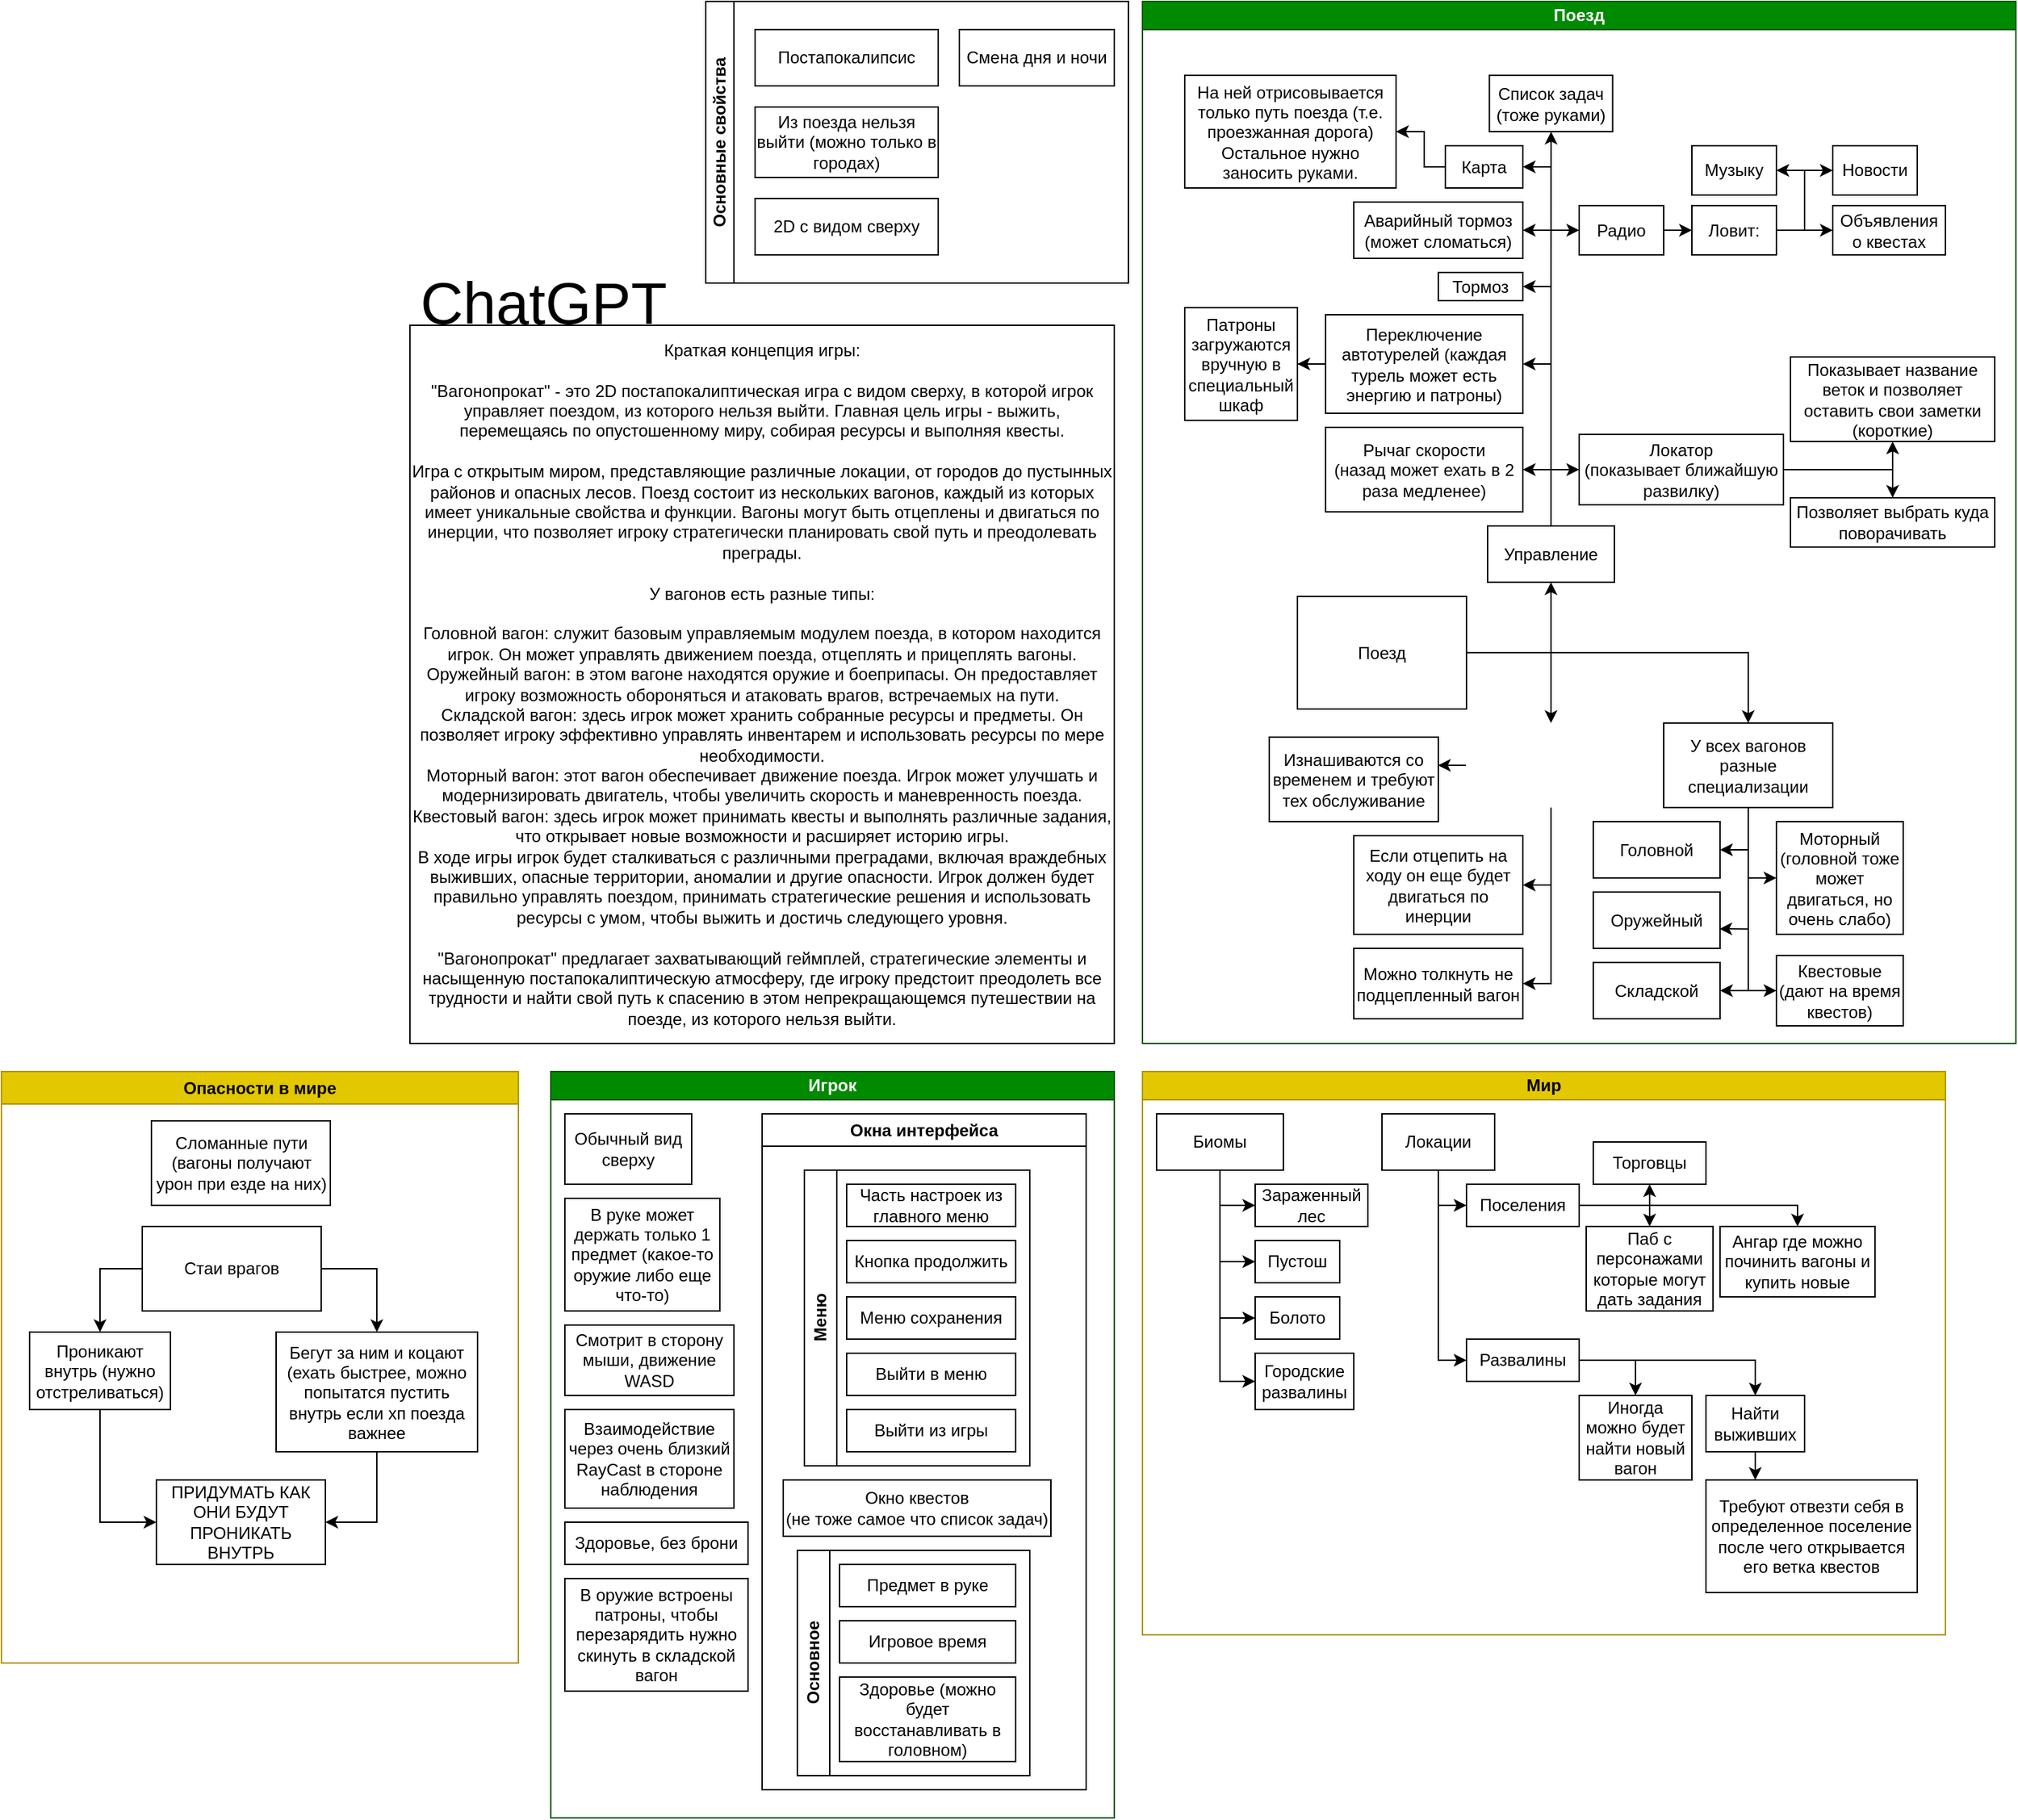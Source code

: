 <mxfile version="21.3.8" type="device">
  <diagram name="Страница 1" id="pmA3T12U0y29bctuCMmK">
    <mxGraphModel dx="2575" dy="939" grid="1" gridSize="10" guides="1" tooltips="1" connect="1" arrows="1" fold="1" page="1" pageScale="1" pageWidth="827" pageHeight="1169" math="0" shadow="0">
      <root>
        <mxCell id="0" />
        <mxCell id="1" parent="0" />
        <mxCell id="rNvYdbHAw4pMWTasqW2j-11" value="Основные свойства" style="swimlane;horizontal=0;whiteSpace=wrap;html=1;rounded=0;labelBackgroundColor=none;startSize=20;" parent="1" vertex="1">
          <mxGeometry x="-180" y="10" width="300" height="200" as="geometry">
            <mxRectangle x="-320" y="90" width="40" height="150" as="alternateBounds" />
          </mxGeometry>
        </mxCell>
        <mxCell id="rNvYdbHAw4pMWTasqW2j-3" value="Постапокалипсис" style="rounded=0;whiteSpace=wrap;html=1;labelBackgroundColor=none;" parent="rNvYdbHAw4pMWTasqW2j-11" vertex="1">
          <mxGeometry x="35" y="20" width="130" height="40" as="geometry" />
        </mxCell>
        <mxCell id="rNvYdbHAw4pMWTasqW2j-2" value="Из поезда нельзя выйти (можно только в городах)" style="rounded=0;whiteSpace=wrap;html=1;labelBackgroundColor=none;" parent="rNvYdbHAw4pMWTasqW2j-11" vertex="1">
          <mxGeometry x="35" y="75" width="130" height="50" as="geometry" />
        </mxCell>
        <mxCell id="rNvYdbHAw4pMWTasqW2j-1" value="2D с видом сверху" style="rounded=0;whiteSpace=wrap;html=1;labelBackgroundColor=none;" parent="rNvYdbHAw4pMWTasqW2j-11" vertex="1">
          <mxGeometry x="35" y="140" width="130" height="40" as="geometry" />
        </mxCell>
        <mxCell id="oGK1vq715rr8zdbcpzgk-31" value="Смена дня и ночи" style="rounded=0;whiteSpace=wrap;html=1;" vertex="1" parent="rNvYdbHAw4pMWTasqW2j-11">
          <mxGeometry x="180" y="20" width="110" height="40" as="geometry" />
        </mxCell>
        <mxCell id="rNvYdbHAw4pMWTasqW2j-29" value="Краткая концепция игры:&lt;br&gt;&lt;br&gt;&quot;Вагонопрокат&quot; - это 2D постапокалиптическая игра с видом сверху, в которой игрок управляет поездом, из которого нельзя выйти. Главная цель игры - выжить, перемещаясь по опустошенному миру, собирая ресурсы и выполняя квесты.&lt;br&gt;&lt;br&gt;Игра с открытым миром, представляющие различные локации, от городов до пустынных районов и опасных лесов. Поезд состоит из нескольких вагонов, каждый из которых имеет уникальные свойства и функции. Вагоны могут быть отцеплены и двигаться по инерции, что позволяет игроку стратегически планировать свой путь и преодолевать преграды.&lt;br&gt;&lt;br&gt;У вагонов есть разные типы:&lt;br&gt;&lt;br&gt;Головной вагон: служит базовым управляемым модулем поезда, в котором находится игрок. Он может управлять движением поезда, отцеплять и прицеплять вагоны.&lt;br&gt;Оружейный вагон: в этом вагоне находятся оружие и боеприпасы. Он предоставляет игроку возможность обороняться и атаковать врагов, встречаемых на пути.&lt;br&gt;Складской вагон: здесь игрок может хранить собранные ресурсы и предметы. Он позволяет игроку эффективно управлять инвентарем и использовать ресурсы по мере необходимости.&lt;br&gt;Моторный вагон: этот вагон обеспечивает движение поезда. Игрок может улучшать и модернизировать двигатель, чтобы увеличить скорость и маневренность поезда.&lt;br&gt;Квестовый вагон: здесь игрок может принимать квесты и выполнять различные задания, что открывает новые возможности и расширяет историю игры.&lt;br&gt;В ходе игры игрок будет сталкиваться с различными преградами, включая враждебных выживших, опасные территории, аномалии и другие опасности. Игрок должен будет правильно управлять поездом, принимать стратегические решения и использовать ресурсы с умом, чтобы выжить и достичь следующего уровня.&lt;br&gt;&lt;br&gt;&quot;Вагонопрокат&quot; предлагает захватывающий геймплей, стратегические элементы и насыщенную постапокалиптическую атмосферу, где игроку предстоит преодолеть все трудности и найти свой путь к спасению в этом непрекращающемся путешествии на поезде, из которого нельзя выйти." style="rounded=0;whiteSpace=wrap;html=1;labelBackgroundColor=none;" parent="1" vertex="1">
          <mxGeometry x="-390" y="240" width="500" height="510" as="geometry" />
        </mxCell>
        <mxCell id="iL3_-v2hUQOzqMEYbKNU-6" value="ChatGPT" style="text;html=1;strokeColor=none;fillColor=none;align=center;verticalAlign=middle;whiteSpace=wrap;rounded=0;fontSize=42;labelBackgroundColor=none;" parent="1" vertex="1">
          <mxGeometry x="-390" y="200" width="190" height="50" as="geometry" />
        </mxCell>
        <mxCell id="iL3_-v2hUQOzqMEYbKNU-39" value="Поезд" style="swimlane;whiteSpace=wrap;html=1;startSize=20;fillColor=#008a00;fontColor=#ffffff;strokeColor=#005700;" parent="1" vertex="1">
          <mxGeometry x="130" y="10" width="620" height="740" as="geometry">
            <mxRectangle x="200" y="40" width="80" height="30" as="alternateBounds" />
          </mxGeometry>
        </mxCell>
        <mxCell id="rNvYdbHAw4pMWTasqW2j-4" value="Поезд" style="rounded=0;whiteSpace=wrap;html=1;labelBackgroundColor=none;" parent="iL3_-v2hUQOzqMEYbKNU-39" vertex="1">
          <mxGeometry x="110" y="422.5" width="120" height="80" as="geometry" />
        </mxCell>
        <mxCell id="oGK1vq715rr8zdbcpzgk-6" style="edgeStyle=orthogonalEdgeStyle;rounded=0;orthogonalLoop=1;jettySize=auto;html=1;entryX=0.998;entryY=0.334;entryDx=0;entryDy=0;entryPerimeter=0;" edge="1" parent="iL3_-v2hUQOzqMEYbKNU-39" source="rNvYdbHAw4pMWTasqW2j-5" target="oGK1vq715rr8zdbcpzgk-3">
          <mxGeometry relative="1" as="geometry" />
        </mxCell>
        <mxCell id="rNvYdbHAw4pMWTasqW2j-5" value="Вагоны можно подцеплять/отцеплять" style="rounded=0;whiteSpace=wrap;html=1;labelBackgroundColor=none;fillColor=none;fontColor=#ffffff;strokeColor=#ffffff;" parent="iL3_-v2hUQOzqMEYbKNU-39" vertex="1">
          <mxGeometry x="230" y="512.5" width="120" height="60" as="geometry" />
        </mxCell>
        <mxCell id="rNvYdbHAw4pMWTasqW2j-12" style="edgeStyle=orthogonalEdgeStyle;rounded=0;orthogonalLoop=1;jettySize=auto;html=1;entryX=0.5;entryY=0;entryDx=0;entryDy=0;labelBackgroundColor=none;fontColor=default;" parent="iL3_-v2hUQOzqMEYbKNU-39" source="rNvYdbHAw4pMWTasqW2j-4" target="rNvYdbHAw4pMWTasqW2j-5" edge="1">
          <mxGeometry relative="1" as="geometry">
            <Array as="points">
              <mxPoint x="290" y="462.5" />
            </Array>
          </mxGeometry>
        </mxCell>
        <mxCell id="rNvYdbHAw4pMWTasqW2j-6" value="У всех вагонов разные специализации" style="rounded=0;whiteSpace=wrap;html=1;labelBackgroundColor=none;" parent="iL3_-v2hUQOzqMEYbKNU-39" vertex="1">
          <mxGeometry x="370" y="512.5" width="120" height="60" as="geometry" />
        </mxCell>
        <mxCell id="rNvYdbHAw4pMWTasqW2j-13" style="edgeStyle=orthogonalEdgeStyle;rounded=0;orthogonalLoop=1;jettySize=auto;html=1;entryX=0.5;entryY=0;entryDx=0;entryDy=0;labelBackgroundColor=none;fontColor=default;" parent="iL3_-v2hUQOzqMEYbKNU-39" source="rNvYdbHAw4pMWTasqW2j-4" target="rNvYdbHAw4pMWTasqW2j-6" edge="1">
          <mxGeometry relative="1" as="geometry" />
        </mxCell>
        <mxCell id="rNvYdbHAw4pMWTasqW2j-7" value="Головной" style="rounded=0;whiteSpace=wrap;html=1;labelBackgroundColor=none;" parent="iL3_-v2hUQOzqMEYbKNU-39" vertex="1">
          <mxGeometry x="320" y="582.5" width="90" height="40" as="geometry" />
        </mxCell>
        <mxCell id="rNvYdbHAw4pMWTasqW2j-14" style="edgeStyle=orthogonalEdgeStyle;rounded=0;orthogonalLoop=1;jettySize=auto;html=1;entryX=1;entryY=0.5;entryDx=0;entryDy=0;labelBackgroundColor=none;fontColor=default;" parent="iL3_-v2hUQOzqMEYbKNU-39" source="rNvYdbHAw4pMWTasqW2j-6" target="rNvYdbHAw4pMWTasqW2j-7" edge="1">
          <mxGeometry relative="1" as="geometry" />
        </mxCell>
        <mxCell id="rNvYdbHAw4pMWTasqW2j-8" value="Оружейный" style="rounded=0;whiteSpace=wrap;html=1;labelBackgroundColor=none;" parent="iL3_-v2hUQOzqMEYbKNU-39" vertex="1">
          <mxGeometry x="320" y="632.5" width="90" height="40" as="geometry" />
        </mxCell>
        <mxCell id="rNvYdbHAw4pMWTasqW2j-15" style="edgeStyle=orthogonalEdgeStyle;rounded=0;orthogonalLoop=1;jettySize=auto;html=1;entryX=0.995;entryY=0.654;entryDx=0;entryDy=0;entryPerimeter=0;labelBackgroundColor=none;fontColor=default;" parent="iL3_-v2hUQOzqMEYbKNU-39" source="rNvYdbHAw4pMWTasqW2j-6" target="rNvYdbHAw4pMWTasqW2j-8" edge="1">
          <mxGeometry relative="1" as="geometry" />
        </mxCell>
        <mxCell id="rNvYdbHAw4pMWTasqW2j-9" value="Складской" style="rounded=0;whiteSpace=wrap;html=1;labelBackgroundColor=none;" parent="iL3_-v2hUQOzqMEYbKNU-39" vertex="1">
          <mxGeometry x="320" y="682.5" width="90" height="40" as="geometry" />
        </mxCell>
        <mxCell id="rNvYdbHAw4pMWTasqW2j-16" style="edgeStyle=orthogonalEdgeStyle;rounded=0;orthogonalLoop=1;jettySize=auto;html=1;entryX=1;entryY=0.5;entryDx=0;entryDy=0;labelBackgroundColor=none;fontColor=default;" parent="iL3_-v2hUQOzqMEYbKNU-39" source="rNvYdbHAw4pMWTasqW2j-6" target="rNvYdbHAw4pMWTasqW2j-9" edge="1">
          <mxGeometry relative="1" as="geometry" />
        </mxCell>
        <mxCell id="rNvYdbHAw4pMWTasqW2j-10" value="Квестовые&lt;br&gt;(дают на время квестов)" style="rounded=0;whiteSpace=wrap;html=1;labelBackgroundColor=none;" parent="iL3_-v2hUQOzqMEYbKNU-39" vertex="1">
          <mxGeometry x="450" y="677.5" width="90" height="50" as="geometry" />
        </mxCell>
        <mxCell id="iL3_-v2hUQOzqMEYbKNU-38" style="edgeStyle=orthogonalEdgeStyle;rounded=0;orthogonalLoop=1;jettySize=auto;html=1;entryX=0;entryY=0.5;entryDx=0;entryDy=0;" parent="iL3_-v2hUQOzqMEYbKNU-39" source="rNvYdbHAw4pMWTasqW2j-6" target="rNvYdbHAw4pMWTasqW2j-10" edge="1">
          <mxGeometry relative="1" as="geometry" />
        </mxCell>
        <mxCell id="rNvYdbHAw4pMWTasqW2j-19" value="Если отцепить на ходу он еще будет двигаться по инерции" style="rounded=0;whiteSpace=wrap;html=1;labelBackgroundColor=none;" parent="iL3_-v2hUQOzqMEYbKNU-39" vertex="1">
          <mxGeometry x="150" y="592.5" width="120" height="70" as="geometry" />
        </mxCell>
        <mxCell id="rNvYdbHAw4pMWTasqW2j-20" style="edgeStyle=orthogonalEdgeStyle;rounded=0;orthogonalLoop=1;jettySize=auto;html=1;entryX=1;entryY=0.5;entryDx=0;entryDy=0;labelBackgroundColor=none;fontColor=default;" parent="iL3_-v2hUQOzqMEYbKNU-39" source="rNvYdbHAw4pMWTasqW2j-5" target="rNvYdbHAw4pMWTasqW2j-19" edge="1">
          <mxGeometry relative="1" as="geometry" />
        </mxCell>
        <mxCell id="rNvYdbHAw4pMWTasqW2j-21" value="Можно толкнуть не подцепленный вагон" style="rounded=0;whiteSpace=wrap;html=1;labelBackgroundColor=none;" parent="iL3_-v2hUQOzqMEYbKNU-39" vertex="1">
          <mxGeometry x="150" y="672.5" width="120" height="50" as="geometry" />
        </mxCell>
        <mxCell id="rNvYdbHAw4pMWTasqW2j-22" style="edgeStyle=orthogonalEdgeStyle;rounded=0;orthogonalLoop=1;jettySize=auto;html=1;entryX=1;entryY=0.5;entryDx=0;entryDy=0;labelBackgroundColor=none;fontColor=default;" parent="iL3_-v2hUQOzqMEYbKNU-39" source="rNvYdbHAw4pMWTasqW2j-5" target="rNvYdbHAw4pMWTasqW2j-21" edge="1">
          <mxGeometry relative="1" as="geometry" />
        </mxCell>
        <mxCell id="rNvYdbHAw4pMWTasqW2j-27" value="Моторный&lt;br&gt;(головной тоже может двигаться, но очень слабо)" style="rounded=0;whiteSpace=wrap;html=1;labelBackgroundColor=none;" parent="iL3_-v2hUQOzqMEYbKNU-39" vertex="1">
          <mxGeometry x="450" y="582.5" width="90" height="80" as="geometry" />
        </mxCell>
        <mxCell id="iL3_-v2hUQOzqMEYbKNU-37" style="edgeStyle=orthogonalEdgeStyle;rounded=0;orthogonalLoop=1;jettySize=auto;html=1;entryX=0;entryY=0.5;entryDx=0;entryDy=0;" parent="iL3_-v2hUQOzqMEYbKNU-39" source="rNvYdbHAw4pMWTasqW2j-6" target="rNvYdbHAw4pMWTasqW2j-27" edge="1">
          <mxGeometry relative="1" as="geometry" />
        </mxCell>
        <mxCell id="iL3_-v2hUQOzqMEYbKNU-35" style="edgeStyle=orthogonalEdgeStyle;rounded=0;orthogonalLoop=1;jettySize=auto;html=1;labelBackgroundColor=none;fontColor=default;" parent="iL3_-v2hUQOzqMEYbKNU-39" source="7wluVAkbKQ3mOaBY779V-1" target="iL3_-v2hUQOzqMEYbKNU-34" edge="1">
          <mxGeometry relative="1" as="geometry" />
        </mxCell>
        <mxCell id="7wluVAkbKQ3mOaBY779V-1" value="Управление" style="rounded=0;whiteSpace=wrap;html=1;labelBackgroundColor=none;" parent="iL3_-v2hUQOzqMEYbKNU-39" vertex="1">
          <mxGeometry x="245" y="372.5" width="90" height="40" as="geometry" />
        </mxCell>
        <mxCell id="7wluVAkbKQ3mOaBY779V-2" style="edgeStyle=orthogonalEdgeStyle;rounded=0;orthogonalLoop=1;jettySize=auto;html=1;entryX=0.5;entryY=1;entryDx=0;entryDy=0;labelBackgroundColor=none;fontColor=default;" parent="iL3_-v2hUQOzqMEYbKNU-39" source="rNvYdbHAw4pMWTasqW2j-4" target="7wluVAkbKQ3mOaBY779V-1" edge="1">
          <mxGeometry relative="1" as="geometry">
            <Array as="points">
              <mxPoint x="290" y="462.5" />
            </Array>
          </mxGeometry>
        </mxCell>
        <mxCell id="7wluVAkbKQ3mOaBY779V-3" value="Рычаг скорости&lt;br&gt;(назад может ехать в 2 раза медленее)" style="rounded=0;whiteSpace=wrap;html=1;labelBackgroundColor=none;" parent="iL3_-v2hUQOzqMEYbKNU-39" vertex="1">
          <mxGeometry x="130" y="302.5" width="140" height="60" as="geometry" />
        </mxCell>
        <mxCell id="iL3_-v2hUQOzqMEYbKNU-1" style="edgeStyle=orthogonalEdgeStyle;rounded=0;orthogonalLoop=1;jettySize=auto;html=1;entryX=1;entryY=0.5;entryDx=0;entryDy=0;labelBackgroundColor=none;fontColor=default;" parent="iL3_-v2hUQOzqMEYbKNU-39" source="7wluVAkbKQ3mOaBY779V-1" target="7wluVAkbKQ3mOaBY779V-3" edge="1">
          <mxGeometry relative="1" as="geometry" />
        </mxCell>
        <mxCell id="iL3_-v2hUQOzqMEYbKNU-2" value="Переключение автотурелей (каждая турель может есть энергию и патроны)" style="rounded=0;whiteSpace=wrap;html=1;labelBackgroundColor=none;" parent="iL3_-v2hUQOzqMEYbKNU-39" vertex="1">
          <mxGeometry x="130" y="222.5" width="140" height="70" as="geometry" />
        </mxCell>
        <mxCell id="iL3_-v2hUQOzqMEYbKNU-3" style="edgeStyle=orthogonalEdgeStyle;rounded=0;orthogonalLoop=1;jettySize=auto;html=1;entryX=1;entryY=0.5;entryDx=0;entryDy=0;labelBackgroundColor=none;fontColor=default;" parent="iL3_-v2hUQOzqMEYbKNU-39" source="7wluVAkbKQ3mOaBY779V-1" target="iL3_-v2hUQOzqMEYbKNU-2" edge="1">
          <mxGeometry relative="1" as="geometry" />
        </mxCell>
        <mxCell id="iL3_-v2hUQOzqMEYbKNU-4" value="Патроны загружаются вручную в специальный шкаф" style="rounded=0;whiteSpace=wrap;html=1;labelBackgroundColor=none;" parent="iL3_-v2hUQOzqMEYbKNU-39" vertex="1">
          <mxGeometry x="30" y="217.5" width="80" height="80" as="geometry" />
        </mxCell>
        <mxCell id="iL3_-v2hUQOzqMEYbKNU-5" style="edgeStyle=orthogonalEdgeStyle;rounded=0;orthogonalLoop=1;jettySize=auto;html=1;entryX=1;entryY=0.5;entryDx=0;entryDy=0;labelBackgroundColor=none;fontColor=default;" parent="iL3_-v2hUQOzqMEYbKNU-39" source="iL3_-v2hUQOzqMEYbKNU-2" target="iL3_-v2hUQOzqMEYbKNU-4" edge="1">
          <mxGeometry relative="1" as="geometry" />
        </mxCell>
        <mxCell id="iL3_-v2hUQOzqMEYbKNU-7" value="Тормоз" style="rounded=0;whiteSpace=wrap;html=1;labelBackgroundColor=none;" parent="iL3_-v2hUQOzqMEYbKNU-39" vertex="1">
          <mxGeometry x="210" y="192.5" width="60" height="20" as="geometry" />
        </mxCell>
        <mxCell id="iL3_-v2hUQOzqMEYbKNU-8" style="edgeStyle=orthogonalEdgeStyle;rounded=0;orthogonalLoop=1;jettySize=auto;html=1;entryX=1;entryY=0.5;entryDx=0;entryDy=0;labelBackgroundColor=none;fontColor=default;" parent="iL3_-v2hUQOzqMEYbKNU-39" source="7wluVAkbKQ3mOaBY779V-1" target="iL3_-v2hUQOzqMEYbKNU-7" edge="1">
          <mxGeometry relative="1" as="geometry" />
        </mxCell>
        <mxCell id="iL3_-v2hUQOzqMEYbKNU-9" value="Аварийный тормоз (может сломаться)" style="rounded=0;whiteSpace=wrap;html=1;labelBackgroundColor=none;" parent="iL3_-v2hUQOzqMEYbKNU-39" vertex="1">
          <mxGeometry x="150" y="142.5" width="120" height="40" as="geometry" />
        </mxCell>
        <mxCell id="iL3_-v2hUQOzqMEYbKNU-10" style="edgeStyle=orthogonalEdgeStyle;rounded=0;orthogonalLoop=1;jettySize=auto;html=1;entryX=1;entryY=0.5;entryDx=0;entryDy=0;labelBackgroundColor=none;fontColor=default;" parent="iL3_-v2hUQOzqMEYbKNU-39" source="7wluVAkbKQ3mOaBY779V-1" target="iL3_-v2hUQOzqMEYbKNU-9" edge="1">
          <mxGeometry relative="1" as="geometry" />
        </mxCell>
        <mxCell id="iL3_-v2hUQOzqMEYbKNU-11" value="Локатор &lt;br&gt;(показывает ближайшую развилку)" style="rounded=0;whiteSpace=wrap;html=1;labelBackgroundColor=none;" parent="iL3_-v2hUQOzqMEYbKNU-39" vertex="1">
          <mxGeometry x="310" y="307.5" width="145" height="50" as="geometry" />
        </mxCell>
        <mxCell id="iL3_-v2hUQOzqMEYbKNU-12" style="edgeStyle=orthogonalEdgeStyle;rounded=0;orthogonalLoop=1;jettySize=auto;html=1;entryX=0;entryY=0.5;entryDx=0;entryDy=0;labelBackgroundColor=none;fontColor=default;" parent="iL3_-v2hUQOzqMEYbKNU-39" source="7wluVAkbKQ3mOaBY779V-1" target="iL3_-v2hUQOzqMEYbKNU-11" edge="1">
          <mxGeometry relative="1" as="geometry" />
        </mxCell>
        <mxCell id="iL3_-v2hUQOzqMEYbKNU-13" value="Позволяет выбрать куда поворачивать" style="rounded=0;whiteSpace=wrap;html=1;labelBackgroundColor=none;" parent="iL3_-v2hUQOzqMEYbKNU-39" vertex="1">
          <mxGeometry x="460" y="352.5" width="145" height="35" as="geometry" />
        </mxCell>
        <mxCell id="iL3_-v2hUQOzqMEYbKNU-15" style="edgeStyle=orthogonalEdgeStyle;rounded=0;orthogonalLoop=1;jettySize=auto;html=1;entryX=0.5;entryY=0;entryDx=0;entryDy=0;labelBackgroundColor=none;fontColor=default;" parent="iL3_-v2hUQOzqMEYbKNU-39" source="iL3_-v2hUQOzqMEYbKNU-11" target="iL3_-v2hUQOzqMEYbKNU-13" edge="1">
          <mxGeometry relative="1" as="geometry" />
        </mxCell>
        <mxCell id="iL3_-v2hUQOzqMEYbKNU-16" value="Показывает название веток и позволяет оставить свои заметки (короткие)" style="rounded=0;whiteSpace=wrap;html=1;labelBackgroundColor=none;" parent="iL3_-v2hUQOzqMEYbKNU-39" vertex="1">
          <mxGeometry x="460" y="252.5" width="145" height="60" as="geometry" />
        </mxCell>
        <mxCell id="iL3_-v2hUQOzqMEYbKNU-17" style="edgeStyle=orthogonalEdgeStyle;rounded=0;orthogonalLoop=1;jettySize=auto;html=1;entryX=0.5;entryY=1;entryDx=0;entryDy=0;labelBackgroundColor=none;fontColor=default;" parent="iL3_-v2hUQOzqMEYbKNU-39" source="iL3_-v2hUQOzqMEYbKNU-11" target="iL3_-v2hUQOzqMEYbKNU-16" edge="1">
          <mxGeometry relative="1" as="geometry" />
        </mxCell>
        <mxCell id="iL3_-v2hUQOzqMEYbKNU-18" value="Радио" style="rounded=0;whiteSpace=wrap;html=1;labelBackgroundColor=none;" parent="iL3_-v2hUQOzqMEYbKNU-39" vertex="1">
          <mxGeometry x="310" y="145" width="60" height="35" as="geometry" />
        </mxCell>
        <mxCell id="iL3_-v2hUQOzqMEYbKNU-19" style="edgeStyle=orthogonalEdgeStyle;rounded=0;orthogonalLoop=1;jettySize=auto;html=1;entryX=0;entryY=0.5;entryDx=0;entryDy=0;labelBackgroundColor=none;fontColor=default;" parent="iL3_-v2hUQOzqMEYbKNU-39" source="7wluVAkbKQ3mOaBY779V-1" target="iL3_-v2hUQOzqMEYbKNU-18" edge="1">
          <mxGeometry relative="1" as="geometry" />
        </mxCell>
        <mxCell id="iL3_-v2hUQOzqMEYbKNU-20" value="Ловит:" style="rounded=0;whiteSpace=wrap;html=1;labelBackgroundColor=none;" parent="iL3_-v2hUQOzqMEYbKNU-39" vertex="1">
          <mxGeometry x="390" y="145" width="60" height="35" as="geometry" />
        </mxCell>
        <mxCell id="iL3_-v2hUQOzqMEYbKNU-22" style="edgeStyle=orthogonalEdgeStyle;rounded=0;orthogonalLoop=1;jettySize=auto;html=1;entryX=0;entryY=0.5;entryDx=0;entryDy=0;labelBackgroundColor=none;fontColor=default;" parent="iL3_-v2hUQOzqMEYbKNU-39" source="iL3_-v2hUQOzqMEYbKNU-18" target="iL3_-v2hUQOzqMEYbKNU-20" edge="1">
          <mxGeometry relative="1" as="geometry" />
        </mxCell>
        <mxCell id="iL3_-v2hUQOzqMEYbKNU-23" value="Музыку" style="rounded=0;whiteSpace=wrap;html=1;labelBackgroundColor=none;" parent="iL3_-v2hUQOzqMEYbKNU-39" vertex="1">
          <mxGeometry x="390" y="102.5" width="60" height="35" as="geometry" />
        </mxCell>
        <mxCell id="iL3_-v2hUQOzqMEYbKNU-26" style="edgeStyle=orthogonalEdgeStyle;rounded=0;orthogonalLoop=1;jettySize=auto;html=1;entryX=1;entryY=0.5;entryDx=0;entryDy=0;labelBackgroundColor=none;fontColor=default;" parent="iL3_-v2hUQOzqMEYbKNU-39" source="iL3_-v2hUQOzqMEYbKNU-20" target="iL3_-v2hUQOzqMEYbKNU-23" edge="1">
          <mxGeometry relative="1" as="geometry">
            <Array as="points">
              <mxPoint x="470" y="162.5" />
              <mxPoint x="470" y="120.5" />
            </Array>
          </mxGeometry>
        </mxCell>
        <mxCell id="iL3_-v2hUQOzqMEYbKNU-25" value="Новости" style="rounded=0;whiteSpace=wrap;html=1;labelBackgroundColor=none;" parent="iL3_-v2hUQOzqMEYbKNU-39" vertex="1">
          <mxGeometry x="490" y="102.5" width="60" height="35" as="geometry" />
        </mxCell>
        <mxCell id="iL3_-v2hUQOzqMEYbKNU-36" style="edgeStyle=orthogonalEdgeStyle;rounded=0;orthogonalLoop=1;jettySize=auto;html=1;entryX=0;entryY=0.5;entryDx=0;entryDy=0;" parent="iL3_-v2hUQOzqMEYbKNU-39" source="iL3_-v2hUQOzqMEYbKNU-20" target="iL3_-v2hUQOzqMEYbKNU-25" edge="1">
          <mxGeometry relative="1" as="geometry" />
        </mxCell>
        <mxCell id="iL3_-v2hUQOzqMEYbKNU-28" value="Объявления о квестах" style="rounded=0;whiteSpace=wrap;html=1;labelBackgroundColor=none;" parent="iL3_-v2hUQOzqMEYbKNU-39" vertex="1">
          <mxGeometry x="490" y="145" width="80" height="35" as="geometry" />
        </mxCell>
        <mxCell id="iL3_-v2hUQOzqMEYbKNU-29" style="edgeStyle=orthogonalEdgeStyle;rounded=0;orthogonalLoop=1;jettySize=auto;html=1;entryX=0;entryY=0.5;entryDx=0;entryDy=0;labelBackgroundColor=none;fontColor=default;" parent="iL3_-v2hUQOzqMEYbKNU-39" source="iL3_-v2hUQOzqMEYbKNU-20" target="iL3_-v2hUQOzqMEYbKNU-28" edge="1">
          <mxGeometry relative="1" as="geometry" />
        </mxCell>
        <mxCell id="iL3_-v2hUQOzqMEYbKNU-30" value="Карта" style="rounded=0;whiteSpace=wrap;html=1;labelBackgroundColor=none;" parent="iL3_-v2hUQOzqMEYbKNU-39" vertex="1">
          <mxGeometry x="215" y="102.5" width="55" height="30" as="geometry" />
        </mxCell>
        <mxCell id="iL3_-v2hUQOzqMEYbKNU-31" style="edgeStyle=orthogonalEdgeStyle;rounded=0;orthogonalLoop=1;jettySize=auto;html=1;entryX=1;entryY=0.5;entryDx=0;entryDy=0;labelBackgroundColor=none;fontColor=default;" parent="iL3_-v2hUQOzqMEYbKNU-39" source="7wluVAkbKQ3mOaBY779V-1" target="iL3_-v2hUQOzqMEYbKNU-30" edge="1">
          <mxGeometry relative="1" as="geometry">
            <mxPoint x="290" y="122.5" as="targetPoint" />
          </mxGeometry>
        </mxCell>
        <mxCell id="iL3_-v2hUQOzqMEYbKNU-32" value="На ней отрисовывается только путь поезда (т.е. проезжанная дорога)&lt;br&gt;Остальное нужно заносить руками." style="rounded=0;whiteSpace=wrap;html=1;labelBackgroundColor=none;" parent="iL3_-v2hUQOzqMEYbKNU-39" vertex="1">
          <mxGeometry x="30" y="52.5" width="150" height="80" as="geometry" />
        </mxCell>
        <mxCell id="iL3_-v2hUQOzqMEYbKNU-33" style="edgeStyle=orthogonalEdgeStyle;rounded=0;orthogonalLoop=1;jettySize=auto;html=1;entryX=1;entryY=0.5;entryDx=0;entryDy=0;labelBackgroundColor=none;fontColor=default;" parent="iL3_-v2hUQOzqMEYbKNU-39" source="iL3_-v2hUQOzqMEYbKNU-30" target="iL3_-v2hUQOzqMEYbKNU-32" edge="1">
          <mxGeometry relative="1" as="geometry">
            <Array as="points">
              <mxPoint x="200" y="117.5" />
              <mxPoint x="200" y="92.5" />
            </Array>
          </mxGeometry>
        </mxCell>
        <mxCell id="iL3_-v2hUQOzqMEYbKNU-34" value="Список задач (тоже руками)" style="rounded=0;whiteSpace=wrap;html=1;labelBackgroundColor=none;" parent="iL3_-v2hUQOzqMEYbKNU-39" vertex="1">
          <mxGeometry x="246.25" y="52.5" width="87.5" height="40" as="geometry" />
        </mxCell>
        <mxCell id="oGK1vq715rr8zdbcpzgk-3" value="Изнашиваются со временем и требуют тех обслуживание" style="rounded=0;whiteSpace=wrap;html=1;" vertex="1" parent="iL3_-v2hUQOzqMEYbKNU-39">
          <mxGeometry x="90" y="522.5" width="120" height="60" as="geometry" />
        </mxCell>
        <mxCell id="iL3_-v2hUQOzqMEYbKNU-40" value="Мир" style="swimlane;whiteSpace=wrap;html=1;movable=1;resizable=1;rotatable=1;deletable=1;editable=1;locked=0;connectable=1;startSize=20;fillColor=#e3c800;fontColor=#000000;strokeColor=#B09500;" parent="1" vertex="1">
          <mxGeometry x="130" y="770" width="570" height="400" as="geometry" />
        </mxCell>
        <mxCell id="iL3_-v2hUQOzqMEYbKNU-48" style="edgeStyle=orthogonalEdgeStyle;rounded=0;orthogonalLoop=1;jettySize=auto;html=1;entryX=0;entryY=0.5;entryDx=0;entryDy=0;" parent="iL3_-v2hUQOzqMEYbKNU-40" source="iL3_-v2hUQOzqMEYbKNU-43" target="iL3_-v2hUQOzqMEYbKNU-44" edge="1">
          <mxGeometry relative="1" as="geometry" />
        </mxCell>
        <mxCell id="iL3_-v2hUQOzqMEYbKNU-49" style="edgeStyle=orthogonalEdgeStyle;rounded=0;orthogonalLoop=1;jettySize=auto;html=1;entryX=0;entryY=0.5;entryDx=0;entryDy=0;" parent="iL3_-v2hUQOzqMEYbKNU-40" source="iL3_-v2hUQOzqMEYbKNU-43" target="iL3_-v2hUQOzqMEYbKNU-45" edge="1">
          <mxGeometry relative="1" as="geometry" />
        </mxCell>
        <mxCell id="iL3_-v2hUQOzqMEYbKNU-50" style="edgeStyle=orthogonalEdgeStyle;rounded=0;orthogonalLoop=1;jettySize=auto;html=1;entryX=0;entryY=0.5;entryDx=0;entryDy=0;" parent="iL3_-v2hUQOzqMEYbKNU-40" source="iL3_-v2hUQOzqMEYbKNU-43" target="iL3_-v2hUQOzqMEYbKNU-46" edge="1">
          <mxGeometry relative="1" as="geometry" />
        </mxCell>
        <mxCell id="iL3_-v2hUQOzqMEYbKNU-51" style="edgeStyle=orthogonalEdgeStyle;rounded=0;orthogonalLoop=1;jettySize=auto;html=1;entryX=0;entryY=0.5;entryDx=0;entryDy=0;" parent="iL3_-v2hUQOzqMEYbKNU-40" source="iL3_-v2hUQOzqMEYbKNU-43" target="iL3_-v2hUQOzqMEYbKNU-47" edge="1">
          <mxGeometry relative="1" as="geometry" />
        </mxCell>
        <mxCell id="iL3_-v2hUQOzqMEYbKNU-43" value="Биомы" style="whiteSpace=wrap;html=1;" parent="iL3_-v2hUQOzqMEYbKNU-40" vertex="1">
          <mxGeometry x="10" y="30" width="90" height="40" as="geometry" />
        </mxCell>
        <mxCell id="iL3_-v2hUQOzqMEYbKNU-44" value="Зараженный лес" style="whiteSpace=wrap;html=1;" parent="iL3_-v2hUQOzqMEYbKNU-40" vertex="1">
          <mxGeometry x="80" y="80" width="80" height="30" as="geometry" />
        </mxCell>
        <mxCell id="iL3_-v2hUQOzqMEYbKNU-45" value="Пустош" style="whiteSpace=wrap;html=1;" parent="iL3_-v2hUQOzqMEYbKNU-40" vertex="1">
          <mxGeometry x="80" y="120" width="60" height="30" as="geometry" />
        </mxCell>
        <mxCell id="iL3_-v2hUQOzqMEYbKNU-46" value="Болото" style="whiteSpace=wrap;html=1;" parent="iL3_-v2hUQOzqMEYbKNU-40" vertex="1">
          <mxGeometry x="80" y="160" width="60" height="30" as="geometry" />
        </mxCell>
        <mxCell id="iL3_-v2hUQOzqMEYbKNU-47" value="Городские развалины" style="whiteSpace=wrap;html=1;" parent="iL3_-v2hUQOzqMEYbKNU-40" vertex="1">
          <mxGeometry x="80" y="200" width="70" height="40" as="geometry" />
        </mxCell>
        <mxCell id="iL3_-v2hUQOzqMEYbKNU-60" style="edgeStyle=orthogonalEdgeStyle;rounded=0;orthogonalLoop=1;jettySize=auto;html=1;entryX=0;entryY=0.5;entryDx=0;entryDy=0;" parent="iL3_-v2hUQOzqMEYbKNU-40" source="iL3_-v2hUQOzqMEYbKNU-52" target="iL3_-v2hUQOzqMEYbKNU-53" edge="1">
          <mxGeometry relative="1" as="geometry" />
        </mxCell>
        <mxCell id="iL3_-v2hUQOzqMEYbKNU-64" style="edgeStyle=orthogonalEdgeStyle;rounded=0;orthogonalLoop=1;jettySize=auto;html=1;entryX=0;entryY=0.5;entryDx=0;entryDy=0;" parent="iL3_-v2hUQOzqMEYbKNU-40" source="iL3_-v2hUQOzqMEYbKNU-52" target="iL3_-v2hUQOzqMEYbKNU-63" edge="1">
          <mxGeometry relative="1" as="geometry" />
        </mxCell>
        <mxCell id="iL3_-v2hUQOzqMEYbKNU-52" value="Локации" style="rounded=0;whiteSpace=wrap;html=1;" parent="iL3_-v2hUQOzqMEYbKNU-40" vertex="1">
          <mxGeometry x="170" y="30" width="80" height="40" as="geometry" />
        </mxCell>
        <mxCell id="iL3_-v2hUQOzqMEYbKNU-57" style="edgeStyle=orthogonalEdgeStyle;rounded=0;orthogonalLoop=1;jettySize=auto;html=1;entryX=0.5;entryY=1;entryDx=0;entryDy=0;" parent="iL3_-v2hUQOzqMEYbKNU-40" source="iL3_-v2hUQOzqMEYbKNU-53" target="iL3_-v2hUQOzqMEYbKNU-54" edge="1">
          <mxGeometry relative="1" as="geometry">
            <Array as="points">
              <mxPoint x="360" y="95" />
            </Array>
          </mxGeometry>
        </mxCell>
        <mxCell id="iL3_-v2hUQOzqMEYbKNU-59" style="edgeStyle=orthogonalEdgeStyle;rounded=0;orthogonalLoop=1;jettySize=auto;html=1;entryX=0.5;entryY=0;entryDx=0;entryDy=0;" parent="iL3_-v2hUQOzqMEYbKNU-40" source="iL3_-v2hUQOzqMEYbKNU-53" target="iL3_-v2hUQOzqMEYbKNU-56" edge="1">
          <mxGeometry relative="1" as="geometry">
            <Array as="points">
              <mxPoint x="465" y="95" />
            </Array>
          </mxGeometry>
        </mxCell>
        <mxCell id="iL3_-v2hUQOzqMEYbKNU-62" style="edgeStyle=orthogonalEdgeStyle;rounded=0;orthogonalLoop=1;jettySize=auto;html=1;entryX=0.5;entryY=0;entryDx=0;entryDy=0;" parent="iL3_-v2hUQOzqMEYbKNU-40" source="iL3_-v2hUQOzqMEYbKNU-53" target="iL3_-v2hUQOzqMEYbKNU-55" edge="1">
          <mxGeometry relative="1" as="geometry">
            <Array as="points">
              <mxPoint x="360" y="95" />
            </Array>
          </mxGeometry>
        </mxCell>
        <mxCell id="iL3_-v2hUQOzqMEYbKNU-53" value="Поселения" style="rounded=0;whiteSpace=wrap;html=1;" parent="iL3_-v2hUQOzqMEYbKNU-40" vertex="1">
          <mxGeometry x="230" y="80" width="80" height="30" as="geometry" />
        </mxCell>
        <mxCell id="iL3_-v2hUQOzqMEYbKNU-54" value="Торговцы" style="rounded=0;whiteSpace=wrap;html=1;" parent="iL3_-v2hUQOzqMEYbKNU-40" vertex="1">
          <mxGeometry x="320" y="50" width="80" height="30" as="geometry" />
        </mxCell>
        <mxCell id="iL3_-v2hUQOzqMEYbKNU-55" value="Паб с персонажами которые могут дать задания" style="rounded=0;whiteSpace=wrap;html=1;" parent="iL3_-v2hUQOzqMEYbKNU-40" vertex="1">
          <mxGeometry x="315" y="110" width="90" height="60" as="geometry" />
        </mxCell>
        <mxCell id="iL3_-v2hUQOzqMEYbKNU-56" value="Ангар где можно починить вагоны и купить новые" style="rounded=0;whiteSpace=wrap;html=1;" parent="iL3_-v2hUQOzqMEYbKNU-40" vertex="1">
          <mxGeometry x="410" y="110" width="110" height="50" as="geometry" />
        </mxCell>
        <mxCell id="iL3_-v2hUQOzqMEYbKNU-66" style="edgeStyle=orthogonalEdgeStyle;rounded=0;orthogonalLoop=1;jettySize=auto;html=1;entryX=0.5;entryY=0;entryDx=0;entryDy=0;" parent="iL3_-v2hUQOzqMEYbKNU-40" source="iL3_-v2hUQOzqMEYbKNU-63" target="iL3_-v2hUQOzqMEYbKNU-65" edge="1">
          <mxGeometry relative="1" as="geometry">
            <Array as="points">
              <mxPoint x="350" y="205" />
            </Array>
          </mxGeometry>
        </mxCell>
        <mxCell id="iL3_-v2hUQOzqMEYbKNU-68" style="edgeStyle=orthogonalEdgeStyle;rounded=0;orthogonalLoop=1;jettySize=auto;html=1;" parent="iL3_-v2hUQOzqMEYbKNU-40" source="iL3_-v2hUQOzqMEYbKNU-63" target="iL3_-v2hUQOzqMEYbKNU-67" edge="1">
          <mxGeometry relative="1" as="geometry" />
        </mxCell>
        <mxCell id="iL3_-v2hUQOzqMEYbKNU-63" value="Развалины" style="rounded=0;whiteSpace=wrap;html=1;" parent="iL3_-v2hUQOzqMEYbKNU-40" vertex="1">
          <mxGeometry x="230" y="190" width="80" height="30" as="geometry" />
        </mxCell>
        <mxCell id="iL3_-v2hUQOzqMEYbKNU-65" value="Иногда можно будет найти новый вагон" style="rounded=0;whiteSpace=wrap;html=1;" parent="iL3_-v2hUQOzqMEYbKNU-40" vertex="1">
          <mxGeometry x="310" y="230" width="80" height="60" as="geometry" />
        </mxCell>
        <mxCell id="oGK1vq715rr8zdbcpzgk-2" style="edgeStyle=orthogonalEdgeStyle;rounded=0;orthogonalLoop=1;jettySize=auto;html=1;entryX=0.233;entryY=0;entryDx=0;entryDy=0;entryPerimeter=0;" edge="1" parent="iL3_-v2hUQOzqMEYbKNU-40" source="iL3_-v2hUQOzqMEYbKNU-67" target="oGK1vq715rr8zdbcpzgk-1">
          <mxGeometry relative="1" as="geometry">
            <Array as="points">
              <mxPoint x="435" y="290" />
            </Array>
          </mxGeometry>
        </mxCell>
        <mxCell id="iL3_-v2hUQOzqMEYbKNU-67" value="Найти выживших" style="rounded=0;whiteSpace=wrap;html=1;" parent="iL3_-v2hUQOzqMEYbKNU-40" vertex="1">
          <mxGeometry x="400" y="230" width="70" height="40" as="geometry" />
        </mxCell>
        <mxCell id="oGK1vq715rr8zdbcpzgk-1" value="Требуют отвезти себя в определенное поселение после чего открывается его ветка квестов" style="rounded=0;whiteSpace=wrap;html=1;" vertex="1" parent="iL3_-v2hUQOzqMEYbKNU-40">
          <mxGeometry x="400" y="290" width="150" height="80" as="geometry" />
        </mxCell>
        <mxCell id="iL3_-v2hUQOzqMEYbKNU-42" value="Игрок" style="swimlane;whiteSpace=wrap;html=1;startSize=20;fillColor=#008a00;fontColor=#ffffff;strokeColor=#005700;" parent="1" vertex="1">
          <mxGeometry x="-290" y="770" width="400" height="530" as="geometry" />
        </mxCell>
        <mxCell id="iL3_-v2hUQOzqMEYbKNU-69" value="Обычный вид сверху" style="rounded=0;whiteSpace=wrap;html=1;" parent="iL3_-v2hUQOzqMEYbKNU-42" vertex="1">
          <mxGeometry x="10" y="30" width="90" height="50" as="geometry" />
        </mxCell>
        <mxCell id="iL3_-v2hUQOzqMEYbKNU-70" value="В руке может держать только 1 предмет (какое-то оружие либо еще что-то)" style="rounded=0;whiteSpace=wrap;html=1;" parent="iL3_-v2hUQOzqMEYbKNU-42" vertex="1">
          <mxGeometry x="10" y="90" width="110" height="80" as="geometry" />
        </mxCell>
        <mxCell id="iL3_-v2hUQOzqMEYbKNU-71" value="Смотрит в сторону мыши, движение WASD" style="rounded=0;whiteSpace=wrap;html=1;" parent="iL3_-v2hUQOzqMEYbKNU-42" vertex="1">
          <mxGeometry x="10" y="180" width="120" height="50" as="geometry" />
        </mxCell>
        <mxCell id="iL3_-v2hUQOzqMEYbKNU-72" value="Взаимодействие через очень близкий RayCast в стороне наблюдения" style="rounded=0;whiteSpace=wrap;html=1;" parent="iL3_-v2hUQOzqMEYbKNU-42" vertex="1">
          <mxGeometry x="10" y="240" width="120" height="70" as="geometry" />
        </mxCell>
        <mxCell id="oGK1vq715rr8zdbcpzgk-9" value="Окна интерфейса" style="swimlane;whiteSpace=wrap;html=1;" vertex="1" parent="iL3_-v2hUQOzqMEYbKNU-42">
          <mxGeometry x="150" y="30" width="230" height="480" as="geometry" />
        </mxCell>
        <mxCell id="oGK1vq715rr8zdbcpzgk-18" value="Окно квестов &lt;br&gt;(не тоже самое что список задач)" style="rounded=0;whiteSpace=wrap;html=1;" vertex="1" parent="oGK1vq715rr8zdbcpzgk-9">
          <mxGeometry x="15" y="260" width="190" height="40" as="geometry" />
        </mxCell>
        <mxCell id="oGK1vq715rr8zdbcpzgk-21" value="Меню" style="swimlane;horizontal=0;whiteSpace=wrap;html=1;" vertex="1" parent="oGK1vq715rr8zdbcpzgk-9">
          <mxGeometry x="30" y="40" width="160" height="210" as="geometry" />
        </mxCell>
        <mxCell id="oGK1vq715rr8zdbcpzgk-22" value="Часть настроек из главного меню" style="rounded=0;whiteSpace=wrap;html=1;" vertex="1" parent="oGK1vq715rr8zdbcpzgk-21">
          <mxGeometry x="30" y="10" width="120" height="30" as="geometry" />
        </mxCell>
        <mxCell id="oGK1vq715rr8zdbcpzgk-23" value="Кнопка продолжить" style="rounded=0;whiteSpace=wrap;html=1;" vertex="1" parent="oGK1vq715rr8zdbcpzgk-21">
          <mxGeometry x="30" y="50" width="120" height="30" as="geometry" />
        </mxCell>
        <mxCell id="oGK1vq715rr8zdbcpzgk-24" value="Меню сохранения" style="rounded=0;whiteSpace=wrap;html=1;" vertex="1" parent="oGK1vq715rr8zdbcpzgk-21">
          <mxGeometry x="30" y="90" width="120" height="30" as="geometry" />
        </mxCell>
        <mxCell id="oGK1vq715rr8zdbcpzgk-25" value="Выйти в меню" style="rounded=0;whiteSpace=wrap;html=1;" vertex="1" parent="oGK1vq715rr8zdbcpzgk-21">
          <mxGeometry x="30" y="130" width="120" height="30" as="geometry" />
        </mxCell>
        <mxCell id="oGK1vq715rr8zdbcpzgk-26" value="Выйти из игры" style="rounded=0;whiteSpace=wrap;html=1;" vertex="1" parent="oGK1vq715rr8zdbcpzgk-21">
          <mxGeometry x="30" y="170" width="120" height="30" as="geometry" />
        </mxCell>
        <mxCell id="oGK1vq715rr8zdbcpzgk-28" value="Основное" style="swimlane;horizontal=0;whiteSpace=wrap;html=1;" vertex="1" parent="oGK1vq715rr8zdbcpzgk-9">
          <mxGeometry x="25" y="310" width="165" height="160" as="geometry" />
        </mxCell>
        <mxCell id="oGK1vq715rr8zdbcpzgk-29" value="Предмет в руке" style="rounded=0;whiteSpace=wrap;html=1;" vertex="1" parent="oGK1vq715rr8zdbcpzgk-28">
          <mxGeometry x="30" y="10" width="125" height="30" as="geometry" />
        </mxCell>
        <mxCell id="oGK1vq715rr8zdbcpzgk-30" value="Игровое время" style="rounded=0;whiteSpace=wrap;html=1;" vertex="1" parent="oGK1vq715rr8zdbcpzgk-28">
          <mxGeometry x="30" y="50" width="125" height="30" as="geometry" />
        </mxCell>
        <mxCell id="oGK1vq715rr8zdbcpzgk-32" value="Здоровье (можно будет восстанавливать в головном)" style="rounded=0;whiteSpace=wrap;html=1;" vertex="1" parent="oGK1vq715rr8zdbcpzgk-28">
          <mxGeometry x="30" y="90" width="125" height="60" as="geometry" />
        </mxCell>
        <mxCell id="oGK1vq715rr8zdbcpzgk-33" value="Здоровье, без брони" style="rounded=0;whiteSpace=wrap;html=1;" vertex="1" parent="iL3_-v2hUQOzqMEYbKNU-42">
          <mxGeometry x="10" y="320" width="130" height="30" as="geometry" />
        </mxCell>
        <mxCell id="oGK1vq715rr8zdbcpzgk-34" value="В оружие встроены патроны, чтобы перезарядить нужно скинуть в складской вагон" style="rounded=0;whiteSpace=wrap;html=1;" vertex="1" parent="iL3_-v2hUQOzqMEYbKNU-42">
          <mxGeometry x="10" y="360" width="130" height="80" as="geometry" />
        </mxCell>
        <mxCell id="oGK1vq715rr8zdbcpzgk-35" value="Опасности в мире" style="swimlane;whiteSpace=wrap;html=1;fillColor=#e3c800;fontColor=#000000;strokeColor=#B09500;" vertex="1" parent="1">
          <mxGeometry x="-680" y="770" width="367" height="420" as="geometry" />
        </mxCell>
        <mxCell id="oGK1vq715rr8zdbcpzgk-36" value="Сломанные пути (вагоны получают урон при езде на них)" style="rounded=0;whiteSpace=wrap;html=1;" vertex="1" parent="oGK1vq715rr8zdbcpzgk-35">
          <mxGeometry x="106.5" y="35" width="127" height="60" as="geometry" />
        </mxCell>
        <mxCell id="oGK1vq715rr8zdbcpzgk-39" style="edgeStyle=orthogonalEdgeStyle;rounded=0;orthogonalLoop=1;jettySize=auto;html=1;entryX=0.5;entryY=0;entryDx=0;entryDy=0;" edge="1" parent="oGK1vq715rr8zdbcpzgk-35" source="oGK1vq715rr8zdbcpzgk-37" target="oGK1vq715rr8zdbcpzgk-38">
          <mxGeometry relative="1" as="geometry">
            <mxPoint x="210" y="180" as="targetPoint" />
            <Array as="points">
              <mxPoint x="267" y="140" />
            </Array>
          </mxGeometry>
        </mxCell>
        <mxCell id="oGK1vq715rr8zdbcpzgk-42" style="edgeStyle=orthogonalEdgeStyle;rounded=0;orthogonalLoop=1;jettySize=auto;html=1;" edge="1" parent="oGK1vq715rr8zdbcpzgk-35" source="oGK1vq715rr8zdbcpzgk-37" target="oGK1vq715rr8zdbcpzgk-41">
          <mxGeometry relative="1" as="geometry">
            <mxPoint x="60" y="180" as="targetPoint" />
            <Array as="points">
              <mxPoint x="70" y="140" />
            </Array>
          </mxGeometry>
        </mxCell>
        <mxCell id="oGK1vq715rr8zdbcpzgk-37" value="Стаи врагов" style="rounded=0;whiteSpace=wrap;html=1;" vertex="1" parent="oGK1vq715rr8zdbcpzgk-35">
          <mxGeometry x="100" y="110" width="127" height="60" as="geometry" />
        </mxCell>
        <mxCell id="oGK1vq715rr8zdbcpzgk-44" style="edgeStyle=orthogonalEdgeStyle;rounded=0;orthogonalLoop=1;jettySize=auto;html=1;entryX=1;entryY=0.5;entryDx=0;entryDy=0;" edge="1" parent="oGK1vq715rr8zdbcpzgk-35" source="oGK1vq715rr8zdbcpzgk-38" target="oGK1vq715rr8zdbcpzgk-43">
          <mxGeometry relative="1" as="geometry" />
        </mxCell>
        <mxCell id="oGK1vq715rr8zdbcpzgk-38" value="Бегут за ним и коцают (ехать быстрее, можно попытатся пустить внутрь если хп поезда важнее" style="rounded=0;whiteSpace=wrap;html=1;" vertex="1" parent="oGK1vq715rr8zdbcpzgk-35">
          <mxGeometry x="195" y="185" width="143" height="85" as="geometry" />
        </mxCell>
        <mxCell id="oGK1vq715rr8zdbcpzgk-45" style="edgeStyle=orthogonalEdgeStyle;rounded=0;orthogonalLoop=1;jettySize=auto;html=1;entryX=0;entryY=0.5;entryDx=0;entryDy=0;" edge="1" parent="oGK1vq715rr8zdbcpzgk-35" source="oGK1vq715rr8zdbcpzgk-41" target="oGK1vq715rr8zdbcpzgk-43">
          <mxGeometry relative="1" as="geometry" />
        </mxCell>
        <mxCell id="oGK1vq715rr8zdbcpzgk-41" value="Проникают внутрь (нужно отстреливаться)" style="rounded=0;whiteSpace=wrap;html=1;" vertex="1" parent="oGK1vq715rr8zdbcpzgk-35">
          <mxGeometry x="20" y="185" width="100" height="55" as="geometry" />
        </mxCell>
        <mxCell id="oGK1vq715rr8zdbcpzgk-43" value="ПРИДУМАТЬ КАК ОНИ БУДУТ ПРОНИКАТЬ ВНУТРЬ" style="rounded=0;whiteSpace=wrap;html=1;" vertex="1" parent="oGK1vq715rr8zdbcpzgk-35">
          <mxGeometry x="110" y="290" width="120" height="60" as="geometry" />
        </mxCell>
      </root>
    </mxGraphModel>
  </diagram>
</mxfile>
